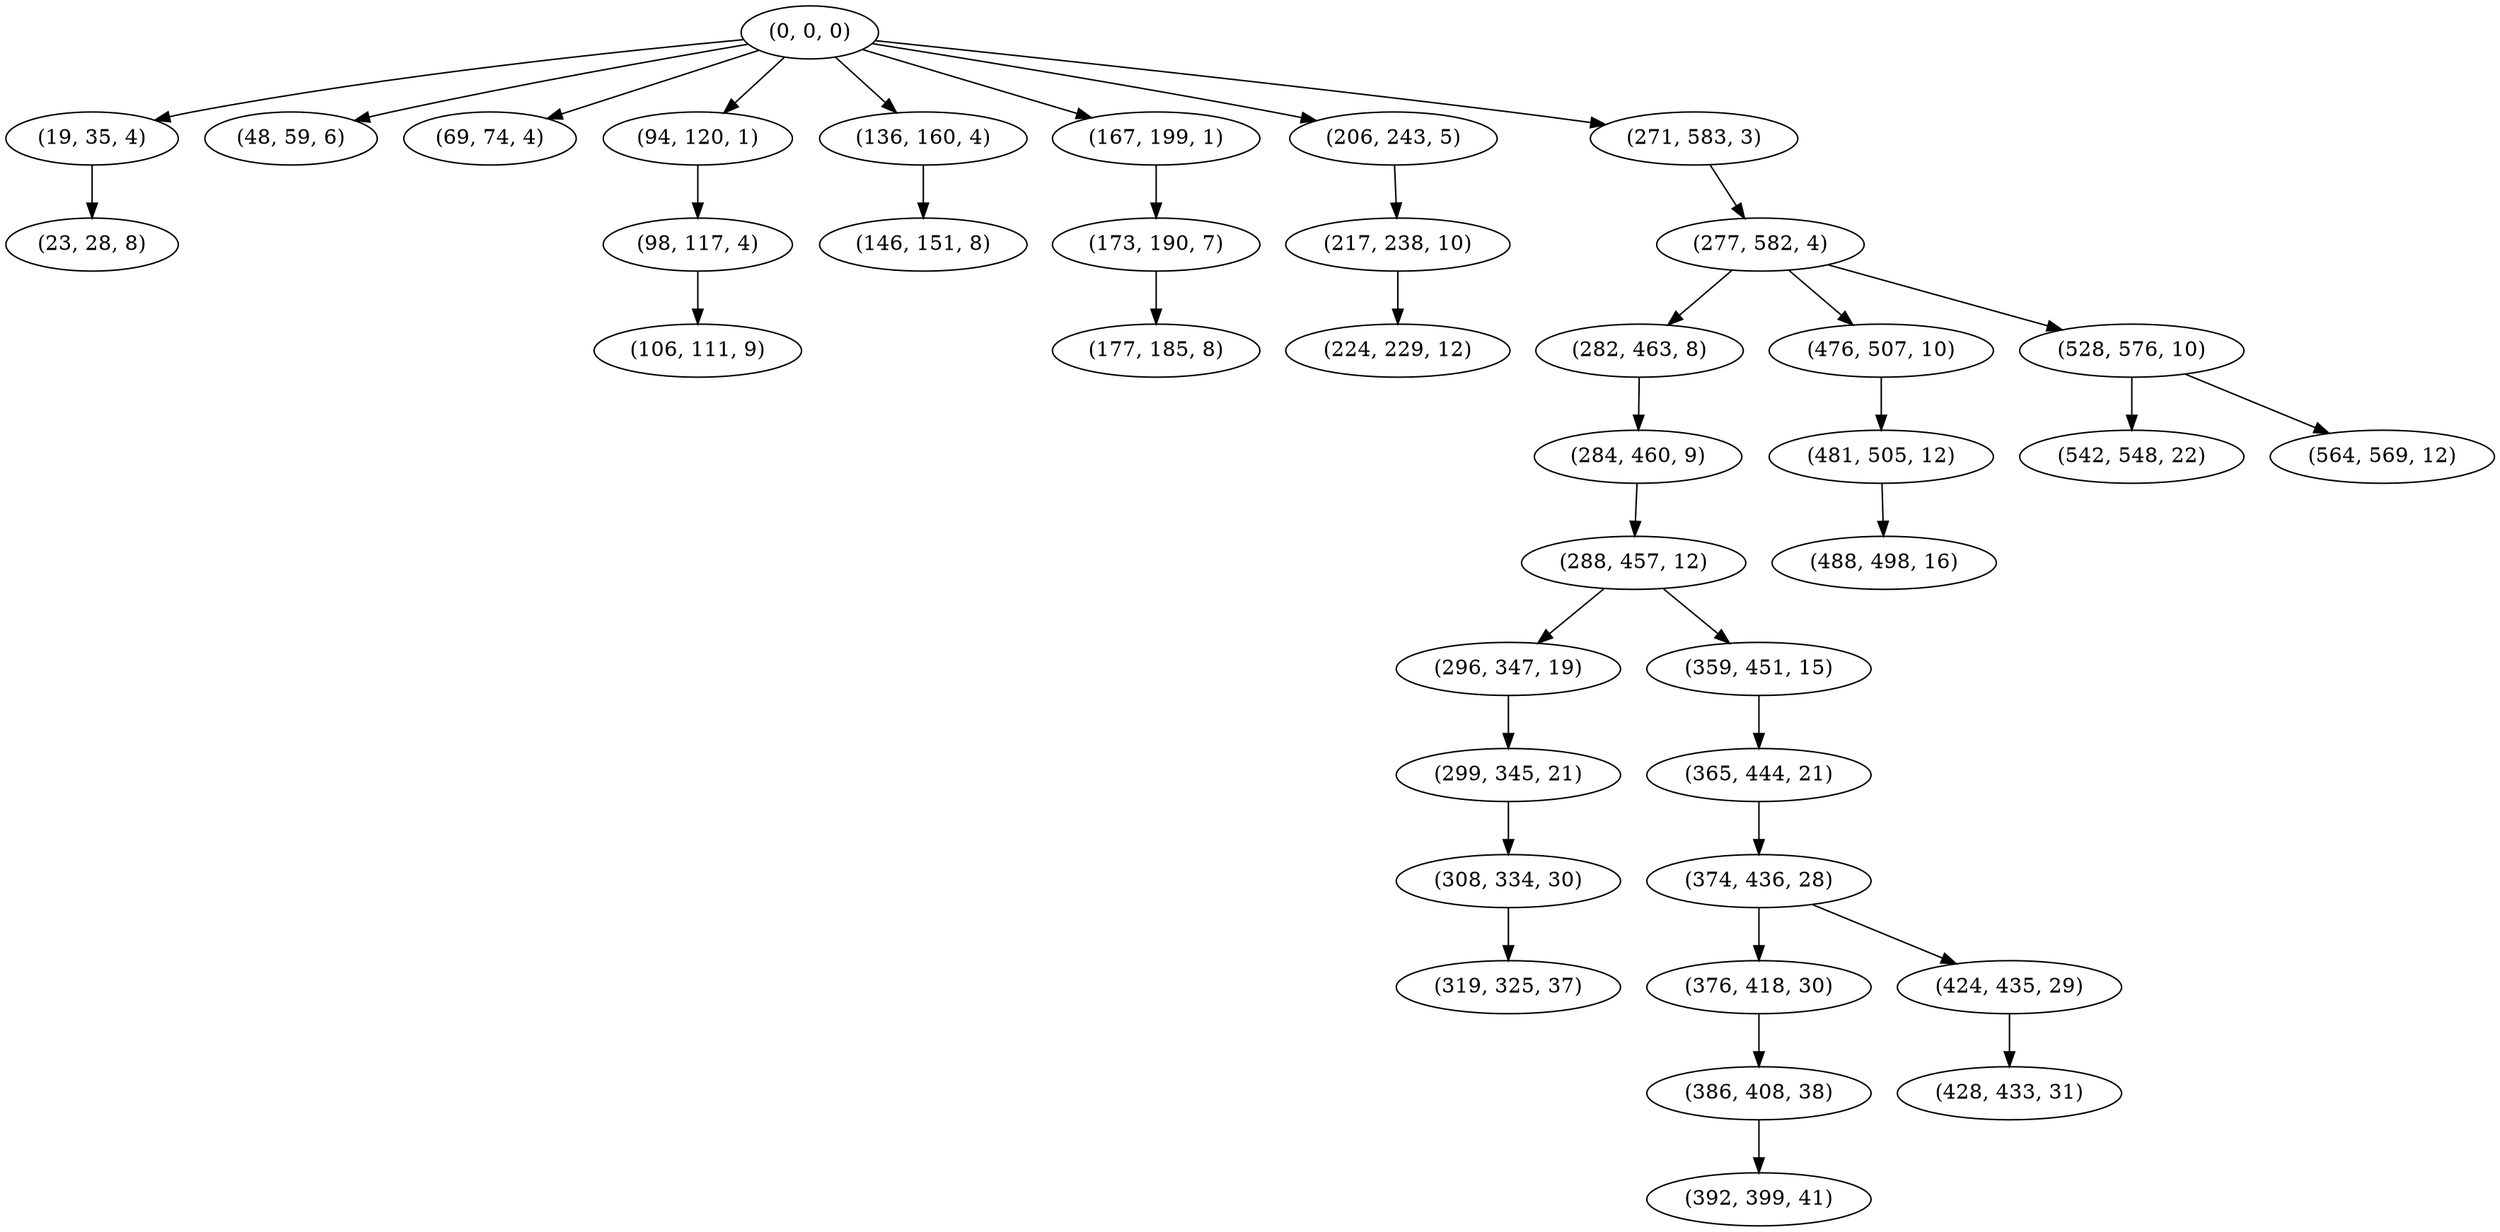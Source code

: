 digraph tree {
    "(0, 0, 0)";
    "(19, 35, 4)";
    "(23, 28, 8)";
    "(48, 59, 6)";
    "(69, 74, 4)";
    "(94, 120, 1)";
    "(98, 117, 4)";
    "(106, 111, 9)";
    "(136, 160, 4)";
    "(146, 151, 8)";
    "(167, 199, 1)";
    "(173, 190, 7)";
    "(177, 185, 8)";
    "(206, 243, 5)";
    "(217, 238, 10)";
    "(224, 229, 12)";
    "(271, 583, 3)";
    "(277, 582, 4)";
    "(282, 463, 8)";
    "(284, 460, 9)";
    "(288, 457, 12)";
    "(296, 347, 19)";
    "(299, 345, 21)";
    "(308, 334, 30)";
    "(319, 325, 37)";
    "(359, 451, 15)";
    "(365, 444, 21)";
    "(374, 436, 28)";
    "(376, 418, 30)";
    "(386, 408, 38)";
    "(392, 399, 41)";
    "(424, 435, 29)";
    "(428, 433, 31)";
    "(476, 507, 10)";
    "(481, 505, 12)";
    "(488, 498, 16)";
    "(528, 576, 10)";
    "(542, 548, 22)";
    "(564, 569, 12)";
    "(0, 0, 0)" -> "(19, 35, 4)";
    "(0, 0, 0)" -> "(48, 59, 6)";
    "(0, 0, 0)" -> "(69, 74, 4)";
    "(0, 0, 0)" -> "(94, 120, 1)";
    "(0, 0, 0)" -> "(136, 160, 4)";
    "(0, 0, 0)" -> "(167, 199, 1)";
    "(0, 0, 0)" -> "(206, 243, 5)";
    "(0, 0, 0)" -> "(271, 583, 3)";
    "(19, 35, 4)" -> "(23, 28, 8)";
    "(94, 120, 1)" -> "(98, 117, 4)";
    "(98, 117, 4)" -> "(106, 111, 9)";
    "(136, 160, 4)" -> "(146, 151, 8)";
    "(167, 199, 1)" -> "(173, 190, 7)";
    "(173, 190, 7)" -> "(177, 185, 8)";
    "(206, 243, 5)" -> "(217, 238, 10)";
    "(217, 238, 10)" -> "(224, 229, 12)";
    "(271, 583, 3)" -> "(277, 582, 4)";
    "(277, 582, 4)" -> "(282, 463, 8)";
    "(277, 582, 4)" -> "(476, 507, 10)";
    "(277, 582, 4)" -> "(528, 576, 10)";
    "(282, 463, 8)" -> "(284, 460, 9)";
    "(284, 460, 9)" -> "(288, 457, 12)";
    "(288, 457, 12)" -> "(296, 347, 19)";
    "(288, 457, 12)" -> "(359, 451, 15)";
    "(296, 347, 19)" -> "(299, 345, 21)";
    "(299, 345, 21)" -> "(308, 334, 30)";
    "(308, 334, 30)" -> "(319, 325, 37)";
    "(359, 451, 15)" -> "(365, 444, 21)";
    "(365, 444, 21)" -> "(374, 436, 28)";
    "(374, 436, 28)" -> "(376, 418, 30)";
    "(374, 436, 28)" -> "(424, 435, 29)";
    "(376, 418, 30)" -> "(386, 408, 38)";
    "(386, 408, 38)" -> "(392, 399, 41)";
    "(424, 435, 29)" -> "(428, 433, 31)";
    "(476, 507, 10)" -> "(481, 505, 12)";
    "(481, 505, 12)" -> "(488, 498, 16)";
    "(528, 576, 10)" -> "(542, 548, 22)";
    "(528, 576, 10)" -> "(564, 569, 12)";
}
